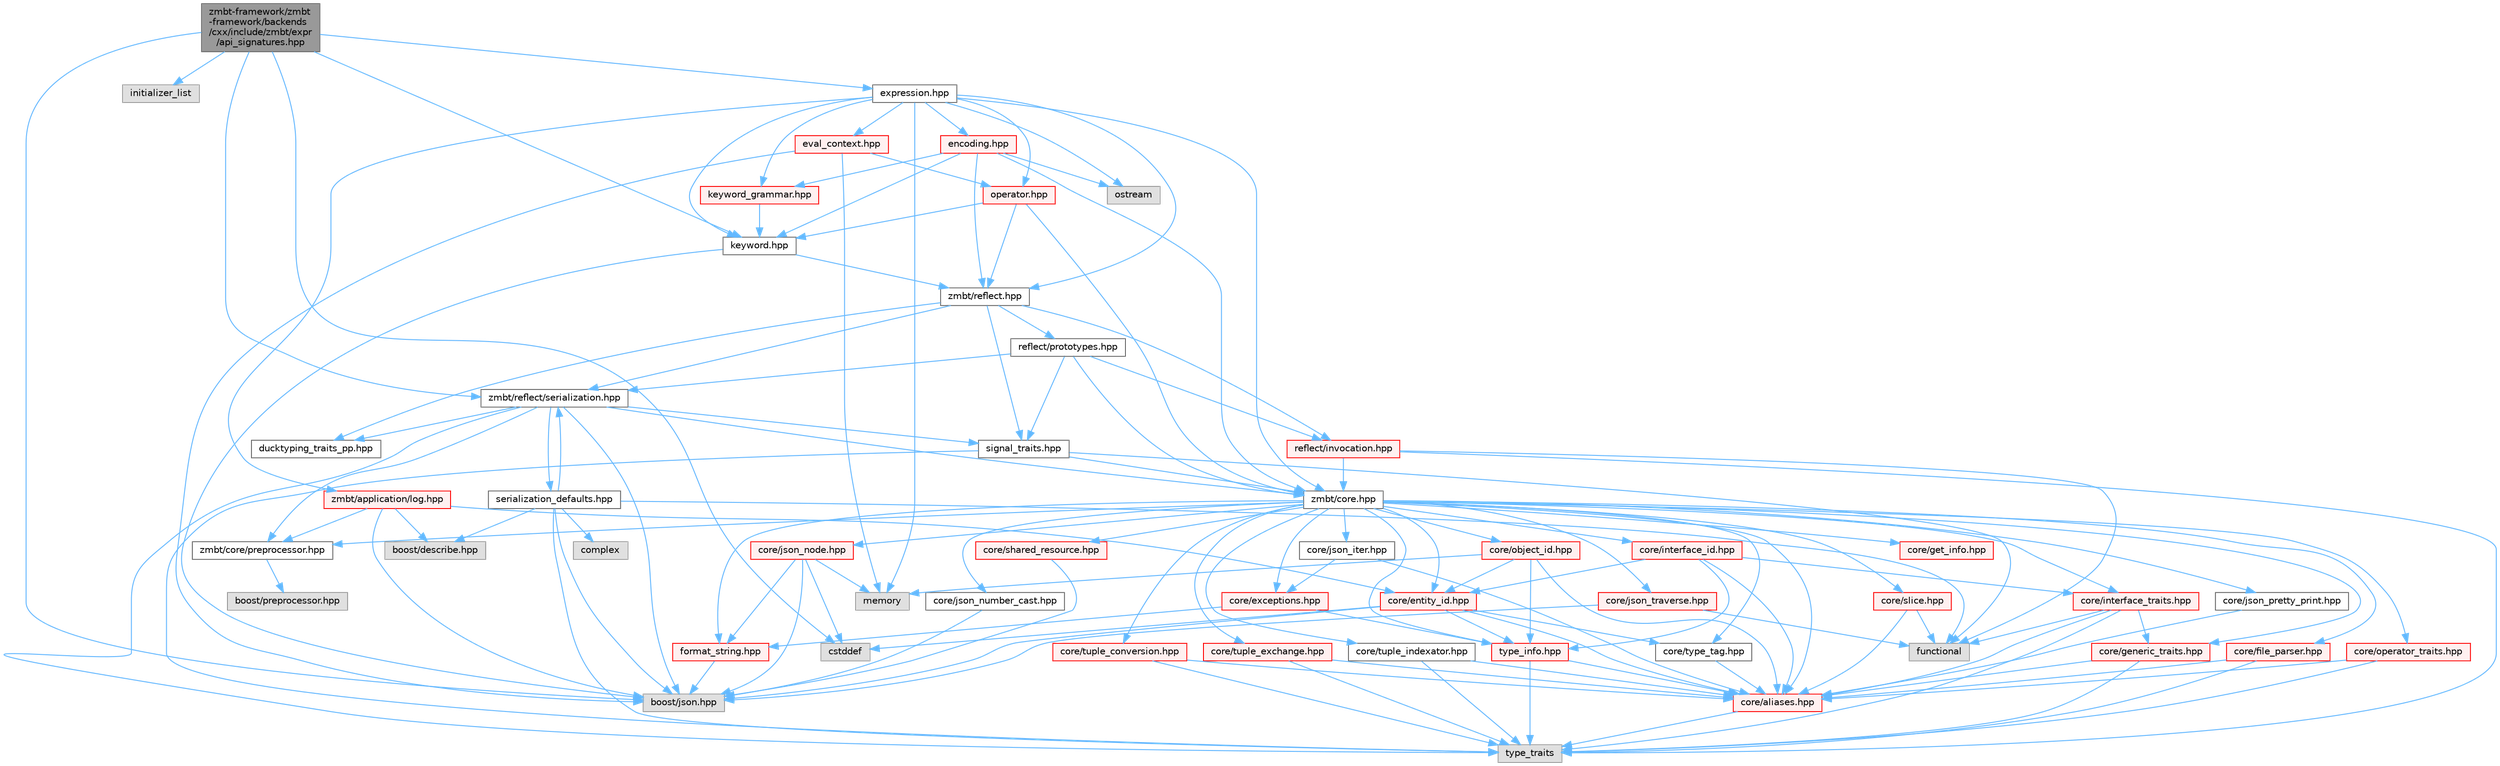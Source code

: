 digraph "zmbt-framework/zmbt-framework/backends/cxx/include/zmbt/expr/api_signatures.hpp"
{
 // LATEX_PDF_SIZE
  bgcolor="transparent";
  edge [fontname=Helvetica,fontsize=10,labelfontname=Helvetica,labelfontsize=10];
  node [fontname=Helvetica,fontsize=10,shape=box,height=0.2,width=0.4];
  Node1 [id="Node000001",label="zmbt-framework/zmbt\l-framework/backends\l/cxx/include/zmbt/expr\l/api_signatures.hpp",height=0.2,width=0.4,color="gray40", fillcolor="grey60", style="filled", fontcolor="black",tooltip=" "];
  Node1 -> Node2 [id="edge1_Node000001_Node000002",color="steelblue1",style="solid",tooltip=" "];
  Node2 [id="Node000002",label="cstddef",height=0.2,width=0.4,color="grey60", fillcolor="#E0E0E0", style="filled",tooltip=" "];
  Node1 -> Node3 [id="edge2_Node000001_Node000003",color="steelblue1",style="solid",tooltip=" "];
  Node3 [id="Node000003",label="initializer_list",height=0.2,width=0.4,color="grey60", fillcolor="#E0E0E0", style="filled",tooltip=" "];
  Node1 -> Node4 [id="edge3_Node000001_Node000004",color="steelblue1",style="solid",tooltip=" "];
  Node4 [id="Node000004",label="boost/json.hpp",height=0.2,width=0.4,color="grey60", fillcolor="#E0E0E0", style="filled",tooltip=" "];
  Node1 -> Node5 [id="edge4_Node000001_Node000005",color="steelblue1",style="solid",tooltip=" "];
  Node5 [id="Node000005",label="zmbt/reflect/serialization.hpp",height=0.2,width=0.4,color="grey40", fillcolor="white", style="filled",URL="$serialization_8hpp.html",tooltip=" "];
  Node5 -> Node6 [id="edge5_Node000005_Node000006",color="steelblue1",style="solid",tooltip=" "];
  Node6 [id="Node000006",label="type_traits",height=0.2,width=0.4,color="grey60", fillcolor="#E0E0E0", style="filled",tooltip=" "];
  Node5 -> Node4 [id="edge6_Node000005_Node000004",color="steelblue1",style="solid",tooltip=" "];
  Node5 -> Node7 [id="edge7_Node000005_Node000007",color="steelblue1",style="solid",tooltip=" "];
  Node7 [id="Node000007",label="zmbt/core/preprocessor.hpp",height=0.2,width=0.4,color="grey40", fillcolor="white", style="filled",URL="$preprocessor_8hpp.html",tooltip="type traits to check serialization compatibility"];
  Node7 -> Node8 [id="edge8_Node000007_Node000008",color="steelblue1",style="solid",tooltip=" "];
  Node8 [id="Node000008",label="boost/preprocessor.hpp",height=0.2,width=0.4,color="grey60", fillcolor="#E0E0E0", style="filled",tooltip=" "];
  Node5 -> Node9 [id="edge9_Node000005_Node000009",color="steelblue1",style="solid",tooltip=" "];
  Node9 [id="Node000009",label="zmbt/core.hpp",height=0.2,width=0.4,color="grey40", fillcolor="white", style="filled",URL="$core_8hpp.html",tooltip=" "];
  Node9 -> Node10 [id="edge10_Node000009_Node000010",color="steelblue1",style="solid",tooltip=" "];
  Node10 [id="Node000010",label="core/aliases.hpp",height=0.2,width=0.4,color="red", fillcolor="#FFF0F0", style="filled",URL="$aliases_8hpp.html",tooltip=" "];
  Node10 -> Node6 [id="edge11_Node000010_Node000006",color="steelblue1",style="solid",tooltip=" "];
  Node9 -> Node14 [id="edge12_Node000009_Node000014",color="steelblue1",style="solid",tooltip=" "];
  Node14 [id="Node000014",label="core/exceptions.hpp",height=0.2,width=0.4,color="red", fillcolor="#FFF0F0", style="filled",URL="$core_2exceptions_8hpp.html",tooltip=" "];
  Node14 -> Node16 [id="edge13_Node000014_Node000016",color="steelblue1",style="solid",tooltip=" "];
  Node16 [id="Node000016",label="format_string.hpp",height=0.2,width=0.4,color="red", fillcolor="#FFF0F0", style="filled",URL="$format__string_8hpp.html",tooltip=" "];
  Node16 -> Node4 [id="edge14_Node000016_Node000004",color="steelblue1",style="solid",tooltip=" "];
  Node14 -> Node19 [id="edge15_Node000014_Node000019",color="steelblue1",style="solid",tooltip=" "];
  Node19 [id="Node000019",label="type_info.hpp",height=0.2,width=0.4,color="red", fillcolor="#FFF0F0", style="filled",URL="$type__info_8hpp.html",tooltip=" "];
  Node19 -> Node6 [id="edge16_Node000019_Node000006",color="steelblue1",style="solid",tooltip=" "];
  Node19 -> Node10 [id="edge17_Node000019_Node000010",color="steelblue1",style="solid",tooltip=" "];
  Node9 -> Node21 [id="edge18_Node000009_Node000021",color="steelblue1",style="solid",tooltip=" "];
  Node21 [id="Node000021",label="core/file_parser.hpp",height=0.2,width=0.4,color="red", fillcolor="#FFF0F0", style="filled",URL="$file__parser_8hpp.html",tooltip=" "];
  Node21 -> Node6 [id="edge19_Node000021_Node000006",color="steelblue1",style="solid",tooltip=" "];
  Node21 -> Node10 [id="edge20_Node000021_Node000010",color="steelblue1",style="solid",tooltip=" "];
  Node9 -> Node16 [id="edge21_Node000009_Node000016",color="steelblue1",style="solid",tooltip=" "];
  Node9 -> Node23 [id="edge22_Node000009_Node000023",color="steelblue1",style="solid",tooltip=" "];
  Node23 [id="Node000023",label="core/generic_traits.hpp",height=0.2,width=0.4,color="red", fillcolor="#FFF0F0", style="filled",URL="$generic__traits_8hpp.html",tooltip=" "];
  Node23 -> Node6 [id="edge23_Node000023_Node000006",color="steelblue1",style="solid",tooltip=" "];
  Node23 -> Node10 [id="edge24_Node000023_Node000010",color="steelblue1",style="solid",tooltip=" "];
  Node9 -> Node24 [id="edge25_Node000009_Node000024",color="steelblue1",style="solid",tooltip=" "];
  Node24 [id="Node000024",label="core/get_info.hpp",height=0.2,width=0.4,color="red", fillcolor="#FFF0F0", style="filled",URL="$get__info_8hpp.html",tooltip=" "];
  Node9 -> Node26 [id="edge26_Node000009_Node000026",color="steelblue1",style="solid",tooltip=" "];
  Node26 [id="Node000026",label="core/interface_traits.hpp",height=0.2,width=0.4,color="red", fillcolor="#FFF0F0", style="filled",URL="$interface__traits_8hpp.html",tooltip=" "];
  Node26 -> Node27 [id="edge27_Node000026_Node000027",color="steelblue1",style="solid",tooltip=" "];
  Node27 [id="Node000027",label="functional",height=0.2,width=0.4,color="grey60", fillcolor="#E0E0E0", style="filled",tooltip=" "];
  Node26 -> Node6 [id="edge28_Node000026_Node000006",color="steelblue1",style="solid",tooltip=" "];
  Node26 -> Node10 [id="edge29_Node000026_Node000010",color="steelblue1",style="solid",tooltip=" "];
  Node26 -> Node23 [id="edge30_Node000026_Node000023",color="steelblue1",style="solid",tooltip=" "];
  Node9 -> Node28 [id="edge31_Node000009_Node000028",color="steelblue1",style="solid",tooltip=" "];
  Node28 [id="Node000028",label="core/json_iter.hpp",height=0.2,width=0.4,color="grey40", fillcolor="white", style="filled",URL="$json__iter_8hpp.html",tooltip=" "];
  Node28 -> Node10 [id="edge32_Node000028_Node000010",color="steelblue1",style="solid",tooltip=" "];
  Node28 -> Node14 [id="edge33_Node000028_Node000014",color="steelblue1",style="solid",tooltip=" "];
  Node9 -> Node29 [id="edge34_Node000009_Node000029",color="steelblue1",style="solid",tooltip=" "];
  Node29 [id="Node000029",label="core/json_node.hpp",height=0.2,width=0.4,color="red", fillcolor="#FFF0F0", style="filled",URL="$json__node_8hpp.html",tooltip=" "];
  Node29 -> Node4 [id="edge35_Node000029_Node000004",color="steelblue1",style="solid",tooltip=" "];
  Node29 -> Node2 [id="edge36_Node000029_Node000002",color="steelblue1",style="solid",tooltip=" "];
  Node29 -> Node31 [id="edge37_Node000029_Node000031",color="steelblue1",style="solid",tooltip=" "];
  Node31 [id="Node000031",label="memory",height=0.2,width=0.4,color="grey60", fillcolor="#E0E0E0", style="filled",tooltip=" "];
  Node29 -> Node16 [id="edge38_Node000029_Node000016",color="steelblue1",style="solid",tooltip=" "];
  Node9 -> Node32 [id="edge39_Node000009_Node000032",color="steelblue1",style="solid",tooltip=" "];
  Node32 [id="Node000032",label="core/json_number_cast.hpp",height=0.2,width=0.4,color="grey40", fillcolor="white", style="filled",URL="$json__number__cast_8hpp.html",tooltip=" "];
  Node32 -> Node4 [id="edge40_Node000032_Node000004",color="steelblue1",style="solid",tooltip=" "];
  Node9 -> Node33 [id="edge41_Node000009_Node000033",color="steelblue1",style="solid",tooltip=" "];
  Node33 [id="Node000033",label="core/json_traverse.hpp",height=0.2,width=0.4,color="red", fillcolor="#FFF0F0", style="filled",URL="$json__traverse_8hpp.html",tooltip=" "];
  Node33 -> Node27 [id="edge42_Node000033_Node000027",color="steelblue1",style="solid",tooltip=" "];
  Node33 -> Node4 [id="edge43_Node000033_Node000004",color="steelblue1",style="solid",tooltip=" "];
  Node9 -> Node34 [id="edge44_Node000009_Node000034",color="steelblue1",style="solid",tooltip=" "];
  Node34 [id="Node000034",label="core/json_pretty_print.hpp",height=0.2,width=0.4,color="grey40", fillcolor="white", style="filled",URL="$json__pretty__print_8hpp.html",tooltip=" "];
  Node34 -> Node10 [id="edge45_Node000034_Node000010",color="steelblue1",style="solid",tooltip=" "];
  Node9 -> Node35 [id="edge46_Node000009_Node000035",color="steelblue1",style="solid",tooltip=" "];
  Node35 [id="Node000035",label="core/slice.hpp",height=0.2,width=0.4,color="red", fillcolor="#FFF0F0", style="filled",URL="$slice_8hpp.html",tooltip=" "];
  Node35 -> Node27 [id="edge47_Node000035_Node000027",color="steelblue1",style="solid",tooltip=" "];
  Node35 -> Node10 [id="edge48_Node000035_Node000010",color="steelblue1",style="solid",tooltip=" "];
  Node9 -> Node7 [id="edge49_Node000009_Node000007",color="steelblue1",style="solid",tooltip=" "];
  Node9 -> Node36 [id="edge50_Node000009_Node000036",color="steelblue1",style="solid",tooltip=" "];
  Node36 [id="Node000036",label="core/operator_traits.hpp",height=0.2,width=0.4,color="red", fillcolor="#FFF0F0", style="filled",URL="$operator__traits_8hpp.html",tooltip=" "];
  Node36 -> Node6 [id="edge51_Node000036_Node000006",color="steelblue1",style="solid",tooltip=" "];
  Node36 -> Node10 [id="edge52_Node000036_Node000010",color="steelblue1",style="solid",tooltip=" "];
  Node9 -> Node43 [id="edge53_Node000009_Node000043",color="steelblue1",style="solid",tooltip=" "];
  Node43 [id="Node000043",label="core/shared_resource.hpp",height=0.2,width=0.4,color="red", fillcolor="#FFF0F0", style="filled",URL="$shared__resource_8hpp.html",tooltip=" "];
  Node43 -> Node4 [id="edge54_Node000043_Node000004",color="steelblue1",style="solid",tooltip=" "];
  Node9 -> Node44 [id="edge55_Node000009_Node000044",color="steelblue1",style="solid",tooltip=" "];
  Node44 [id="Node000044",label="core/tuple_conversion.hpp",height=0.2,width=0.4,color="red", fillcolor="#FFF0F0", style="filled",URL="$tuple__conversion_8hpp.html",tooltip=" "];
  Node44 -> Node6 [id="edge56_Node000044_Node000006",color="steelblue1",style="solid",tooltip=" "];
  Node44 -> Node10 [id="edge57_Node000044_Node000010",color="steelblue1",style="solid",tooltip=" "];
  Node9 -> Node45 [id="edge58_Node000009_Node000045",color="steelblue1",style="solid",tooltip=" "];
  Node45 [id="Node000045",label="core/tuple_exchange.hpp",height=0.2,width=0.4,color="red", fillcolor="#FFF0F0", style="filled",URL="$tuple__exchange_8hpp.html",tooltip=" "];
  Node45 -> Node6 [id="edge59_Node000045_Node000006",color="steelblue1",style="solid",tooltip=" "];
  Node45 -> Node10 [id="edge60_Node000045_Node000010",color="steelblue1",style="solid",tooltip=" "];
  Node9 -> Node46 [id="edge61_Node000009_Node000046",color="steelblue1",style="solid",tooltip=" "];
  Node46 [id="Node000046",label="core/tuple_indexator.hpp",height=0.2,width=0.4,color="grey40", fillcolor="white", style="filled",URL="$tuple__indexator_8hpp.html",tooltip=" "];
  Node46 -> Node6 [id="edge62_Node000046_Node000006",color="steelblue1",style="solid",tooltip=" "];
  Node46 -> Node10 [id="edge63_Node000046_Node000010",color="steelblue1",style="solid",tooltip=" "];
  Node9 -> Node19 [id="edge64_Node000009_Node000019",color="steelblue1",style="solid",tooltip=" "];
  Node9 -> Node47 [id="edge65_Node000009_Node000047",color="steelblue1",style="solid",tooltip=" "];
  Node47 [id="Node000047",label="core/type_tag.hpp",height=0.2,width=0.4,color="grey40", fillcolor="white", style="filled",URL="$type__tag_8hpp.html",tooltip=" "];
  Node47 -> Node10 [id="edge66_Node000047_Node000010",color="steelblue1",style="solid",tooltip=" "];
  Node9 -> Node48 [id="edge67_Node000009_Node000048",color="steelblue1",style="solid",tooltip=" "];
  Node48 [id="Node000048",label="core/entity_id.hpp",height=0.2,width=0.4,color="red", fillcolor="#FFF0F0", style="filled",URL="$entity__id_8hpp.html",tooltip=" "];
  Node48 -> Node2 [id="edge68_Node000048_Node000002",color="steelblue1",style="solid",tooltip=" "];
  Node48 -> Node4 [id="edge69_Node000048_Node000004",color="steelblue1",style="solid",tooltip=" "];
  Node48 -> Node10 [id="edge70_Node000048_Node000010",color="steelblue1",style="solid",tooltip=" "];
  Node48 -> Node47 [id="edge71_Node000048_Node000047",color="steelblue1",style="solid",tooltip=" "];
  Node48 -> Node19 [id="edge72_Node000048_Node000019",color="steelblue1",style="solid",tooltip=" "];
  Node9 -> Node51 [id="edge73_Node000009_Node000051",color="steelblue1",style="solid",tooltip=" "];
  Node51 [id="Node000051",label="core/interface_id.hpp",height=0.2,width=0.4,color="red", fillcolor="#FFF0F0", style="filled",URL="$interface__id_8hpp.html",tooltip=" "];
  Node51 -> Node10 [id="edge74_Node000051_Node000010",color="steelblue1",style="solid",tooltip=" "];
  Node51 -> Node48 [id="edge75_Node000051_Node000048",color="steelblue1",style="solid",tooltip=" "];
  Node51 -> Node26 [id="edge76_Node000051_Node000026",color="steelblue1",style="solid",tooltip=" "];
  Node51 -> Node19 [id="edge77_Node000051_Node000019",color="steelblue1",style="solid",tooltip=" "];
  Node9 -> Node55 [id="edge78_Node000009_Node000055",color="steelblue1",style="solid",tooltip=" "];
  Node55 [id="Node000055",label="core/object_id.hpp",height=0.2,width=0.4,color="red", fillcolor="#FFF0F0", style="filled",URL="$object__id_8hpp.html",tooltip=" "];
  Node55 -> Node31 [id="edge79_Node000055_Node000031",color="steelblue1",style="solid",tooltip=" "];
  Node55 -> Node10 [id="edge80_Node000055_Node000010",color="steelblue1",style="solid",tooltip=" "];
  Node55 -> Node48 [id="edge81_Node000055_Node000048",color="steelblue1",style="solid",tooltip=" "];
  Node55 -> Node19 [id="edge82_Node000055_Node000019",color="steelblue1",style="solid",tooltip=" "];
  Node5 -> Node56 [id="edge83_Node000005_Node000056",color="steelblue1",style="solid",tooltip=" "];
  Node56 [id="Node000056",label="ducktyping_traits_pp.hpp",height=0.2,width=0.4,color="grey40", fillcolor="white", style="filled",URL="$ducktyping__traits__pp_8hpp.html",tooltip=" "];
  Node5 -> Node57 [id="edge84_Node000005_Node000057",color="steelblue1",style="solid",tooltip=" "];
  Node57 [id="Node000057",label="signal_traits.hpp",height=0.2,width=0.4,color="grey40", fillcolor="white", style="filled",URL="$signal__traits_8hpp.html",tooltip=" "];
  Node57 -> Node27 [id="edge85_Node000057_Node000027",color="steelblue1",style="solid",tooltip=" "];
  Node57 -> Node6 [id="edge86_Node000057_Node000006",color="steelblue1",style="solid",tooltip=" "];
  Node57 -> Node9 [id="edge87_Node000057_Node000009",color="steelblue1",style="solid",tooltip=" "];
  Node5 -> Node58 [id="edge88_Node000005_Node000058",color="steelblue1",style="solid",tooltip=" "];
  Node58 [id="Node000058",label="serialization_defaults.hpp",height=0.2,width=0.4,color="grey40", fillcolor="white", style="filled",URL="$serialization__defaults_8hpp.html",tooltip=" "];
  Node58 -> Node27 [id="edge89_Node000058_Node000027",color="steelblue1",style="solid",tooltip=" "];
  Node58 -> Node6 [id="edge90_Node000058_Node000006",color="steelblue1",style="solid",tooltip=" "];
  Node58 -> Node59 [id="edge91_Node000058_Node000059",color="steelblue1",style="solid",tooltip=" "];
  Node59 [id="Node000059",label="boost/describe.hpp",height=0.2,width=0.4,color="grey60", fillcolor="#E0E0E0", style="filled",tooltip=" "];
  Node58 -> Node4 [id="edge92_Node000058_Node000004",color="steelblue1",style="solid",tooltip=" "];
  Node58 -> Node5 [id="edge93_Node000058_Node000005",color="steelblue1",style="solid",tooltip=" "];
  Node58 -> Node60 [id="edge94_Node000058_Node000060",color="steelblue1",style="solid",tooltip=" "];
  Node60 [id="Node000060",label="complex",height=0.2,width=0.4,color="grey60", fillcolor="#E0E0E0", style="filled",tooltip=" "];
  Node1 -> Node61 [id="edge95_Node000001_Node000061",color="steelblue1",style="solid",tooltip=" "];
  Node61 [id="Node000061",label="keyword.hpp",height=0.2,width=0.4,color="grey40", fillcolor="white", style="filled",URL="$keyword_8hpp.html",tooltip=" "];
  Node61 -> Node4 [id="edge96_Node000061_Node000004",color="steelblue1",style="solid",tooltip=" "];
  Node61 -> Node62 [id="edge97_Node000061_Node000062",color="steelblue1",style="solid",tooltip=" "];
  Node62 [id="Node000062",label="zmbt/reflect.hpp",height=0.2,width=0.4,color="grey40", fillcolor="white", style="filled",URL="$reflect_8hpp.html",tooltip=" "];
  Node62 -> Node56 [id="edge98_Node000062_Node000056",color="steelblue1",style="solid",tooltip=" "];
  Node62 -> Node57 [id="edge99_Node000062_Node000057",color="steelblue1",style="solid",tooltip=" "];
  Node62 -> Node63 [id="edge100_Node000062_Node000063",color="steelblue1",style="solid",tooltip=" "];
  Node63 [id="Node000063",label="reflect/invocation.hpp",height=0.2,width=0.4,color="red", fillcolor="#FFF0F0", style="filled",URL="$invocation_8hpp.html",tooltip=" "];
  Node63 -> Node27 [id="edge101_Node000063_Node000027",color="steelblue1",style="solid",tooltip=" "];
  Node63 -> Node6 [id="edge102_Node000063_Node000006",color="steelblue1",style="solid",tooltip=" "];
  Node63 -> Node9 [id="edge103_Node000063_Node000009",color="steelblue1",style="solid",tooltip=" "];
  Node62 -> Node64 [id="edge104_Node000062_Node000064",color="steelblue1",style="solid",tooltip=" "];
  Node64 [id="Node000064",label="reflect/prototypes.hpp",height=0.2,width=0.4,color="grey40", fillcolor="white", style="filled",URL="$prototypes_8hpp.html",tooltip=" "];
  Node64 -> Node9 [id="edge105_Node000064_Node000009",color="steelblue1",style="solid",tooltip=" "];
  Node64 -> Node57 [id="edge106_Node000064_Node000057",color="steelblue1",style="solid",tooltip=" "];
  Node64 -> Node5 [id="edge107_Node000064_Node000005",color="steelblue1",style="solid",tooltip=" "];
  Node64 -> Node63 [id="edge108_Node000064_Node000063",color="steelblue1",style="solid",tooltip=" "];
  Node62 -> Node5 [id="edge109_Node000062_Node000005",color="steelblue1",style="solid",tooltip=" "];
  Node1 -> Node65 [id="edge110_Node000001_Node000065",color="steelblue1",style="solid",tooltip=" "];
  Node65 [id="Node000065",label="expression.hpp",height=0.2,width=0.4,color="grey40", fillcolor="white", style="filled",URL="$expression_8hpp.html",tooltip=" "];
  Node65 -> Node31 [id="edge111_Node000065_Node000031",color="steelblue1",style="solid",tooltip=" "];
  Node65 -> Node66 [id="edge112_Node000065_Node000066",color="steelblue1",style="solid",tooltip=" "];
  Node66 [id="Node000066",label="ostream",height=0.2,width=0.4,color="grey60", fillcolor="#E0E0E0", style="filled",tooltip=" "];
  Node65 -> Node67 [id="edge113_Node000065_Node000067",color="steelblue1",style="solid",tooltip=" "];
  Node67 [id="Node000067",label="zmbt/application/log.hpp",height=0.2,width=0.4,color="red", fillcolor="#FFF0F0", style="filled",URL="$log_8hpp.html",tooltip=" "];
  Node67 -> Node59 [id="edge114_Node000067_Node000059",color="steelblue1",style="solid",tooltip=" "];
  Node67 -> Node4 [id="edge115_Node000067_Node000004",color="steelblue1",style="solid",tooltip=" "];
  Node67 -> Node7 [id="edge116_Node000067_Node000007",color="steelblue1",style="solid",tooltip=" "];
  Node67 -> Node48 [id="edge117_Node000067_Node000048",color="steelblue1",style="solid",tooltip=" "];
  Node65 -> Node9 [id="edge118_Node000065_Node000009",color="steelblue1",style="solid",tooltip=" "];
  Node65 -> Node62 [id="edge119_Node000065_Node000062",color="steelblue1",style="solid",tooltip=" "];
  Node65 -> Node70 [id="edge120_Node000065_Node000070",color="steelblue1",style="solid",tooltip=" "];
  Node70 [id="Node000070",label="operator.hpp",height=0.2,width=0.4,color="red", fillcolor="#FFF0F0", style="filled",URL="$operator_8hpp.html",tooltip=" "];
  Node70 -> Node9 [id="edge121_Node000070_Node000009",color="steelblue1",style="solid",tooltip=" "];
  Node70 -> Node62 [id="edge122_Node000070_Node000062",color="steelblue1",style="solid",tooltip=" "];
  Node70 -> Node61 [id="edge123_Node000070_Node000061",color="steelblue1",style="solid",tooltip=" "];
  Node65 -> Node61 [id="edge124_Node000065_Node000061",color="steelblue1",style="solid",tooltip=" "];
  Node65 -> Node75 [id="edge125_Node000065_Node000075",color="steelblue1",style="solid",tooltip=" "];
  Node75 [id="Node000075",label="keyword_grammar.hpp",height=0.2,width=0.4,color="red", fillcolor="#FFF0F0", style="filled",URL="$keyword__grammar_8hpp.html",tooltip=" "];
  Node75 -> Node61 [id="edge126_Node000075_Node000061",color="steelblue1",style="solid",tooltip=" "];
  Node65 -> Node78 [id="edge127_Node000065_Node000078",color="steelblue1",style="solid",tooltip=" "];
  Node78 [id="Node000078",label="encoding.hpp",height=0.2,width=0.4,color="red", fillcolor="#FFF0F0", style="filled",URL="$encoding_8hpp.html",tooltip=" "];
  Node78 -> Node66 [id="edge128_Node000078_Node000066",color="steelblue1",style="solid",tooltip=" "];
  Node78 -> Node9 [id="edge129_Node000078_Node000009",color="steelblue1",style="solid",tooltip=" "];
  Node78 -> Node62 [id="edge130_Node000078_Node000062",color="steelblue1",style="solid",tooltip=" "];
  Node78 -> Node61 [id="edge131_Node000078_Node000061",color="steelblue1",style="solid",tooltip=" "];
  Node78 -> Node75 [id="edge132_Node000078_Node000075",color="steelblue1",style="solid",tooltip=" "];
  Node65 -> Node82 [id="edge133_Node000065_Node000082",color="steelblue1",style="solid",tooltip=" "];
  Node82 [id="Node000082",label="eval_context.hpp",height=0.2,width=0.4,color="red", fillcolor="#FFF0F0", style="filled",URL="$eval__context_8hpp.html",tooltip=" "];
  Node82 -> Node31 [id="edge134_Node000082_Node000031",color="steelblue1",style="solid",tooltip=" "];
  Node82 -> Node4 [id="edge135_Node000082_Node000004",color="steelblue1",style="solid",tooltip=" "];
  Node82 -> Node70 [id="edge136_Node000082_Node000070",color="steelblue1",style="solid",tooltip=" "];
}
